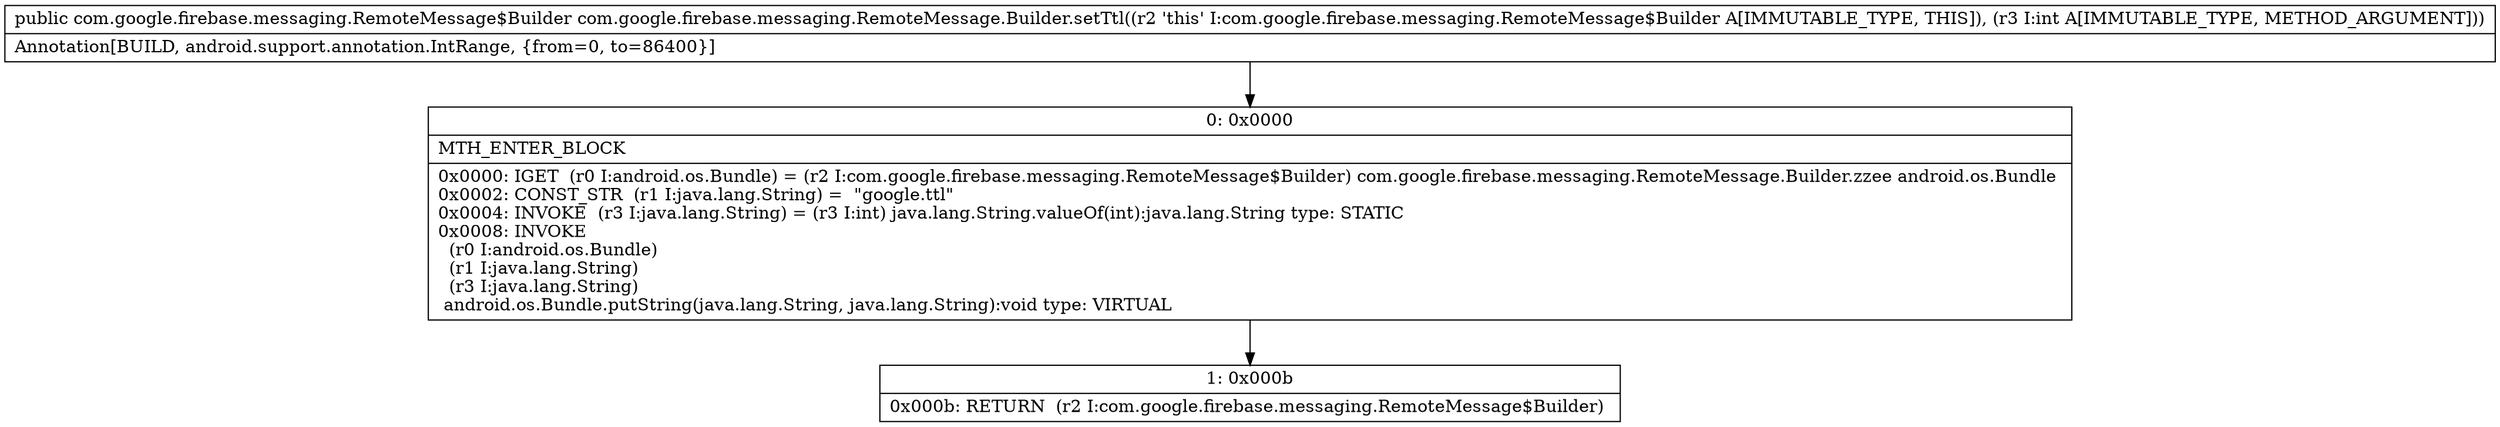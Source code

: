 digraph "CFG forcom.google.firebase.messaging.RemoteMessage.Builder.setTtl(I)Lcom\/google\/firebase\/messaging\/RemoteMessage$Builder;" {
Node_0 [shape=record,label="{0\:\ 0x0000|MTH_ENTER_BLOCK\l|0x0000: IGET  (r0 I:android.os.Bundle) = (r2 I:com.google.firebase.messaging.RemoteMessage$Builder) com.google.firebase.messaging.RemoteMessage.Builder.zzee android.os.Bundle \l0x0002: CONST_STR  (r1 I:java.lang.String) =  \"google.ttl\" \l0x0004: INVOKE  (r3 I:java.lang.String) = (r3 I:int) java.lang.String.valueOf(int):java.lang.String type: STATIC \l0x0008: INVOKE  \l  (r0 I:android.os.Bundle)\l  (r1 I:java.lang.String)\l  (r3 I:java.lang.String)\l android.os.Bundle.putString(java.lang.String, java.lang.String):void type: VIRTUAL \l}"];
Node_1 [shape=record,label="{1\:\ 0x000b|0x000b: RETURN  (r2 I:com.google.firebase.messaging.RemoteMessage$Builder) \l}"];
MethodNode[shape=record,label="{public com.google.firebase.messaging.RemoteMessage$Builder com.google.firebase.messaging.RemoteMessage.Builder.setTtl((r2 'this' I:com.google.firebase.messaging.RemoteMessage$Builder A[IMMUTABLE_TYPE, THIS]), (r3 I:int A[IMMUTABLE_TYPE, METHOD_ARGUMENT]))  | Annotation[BUILD, android.support.annotation.IntRange, \{from=0, to=86400\}]\l}"];
MethodNode -> Node_0;
Node_0 -> Node_1;
}

